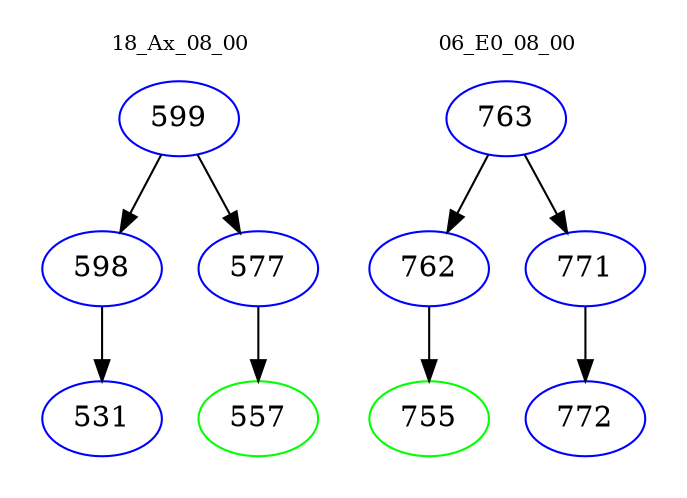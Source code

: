 digraph{
subgraph cluster_0 {
color = white
label = "18_Ax_08_00";
fontsize=10;
T0_599 [label="599", color="blue"]
T0_599 -> T0_598 [color="black"]
T0_598 [label="598", color="blue"]
T0_598 -> T0_531 [color="black"]
T0_531 [label="531", color="blue"]
T0_599 -> T0_577 [color="black"]
T0_577 [label="577", color="blue"]
T0_577 -> T0_557 [color="black"]
T0_557 [label="557", color="green"]
}
subgraph cluster_1 {
color = white
label = "06_E0_08_00";
fontsize=10;
T1_763 [label="763", color="blue"]
T1_763 -> T1_762 [color="black"]
T1_762 [label="762", color="blue"]
T1_762 -> T1_755 [color="black"]
T1_755 [label="755", color="green"]
T1_763 -> T1_771 [color="black"]
T1_771 [label="771", color="blue"]
T1_771 -> T1_772 [color="black"]
T1_772 [label="772", color="blue"]
}
}

